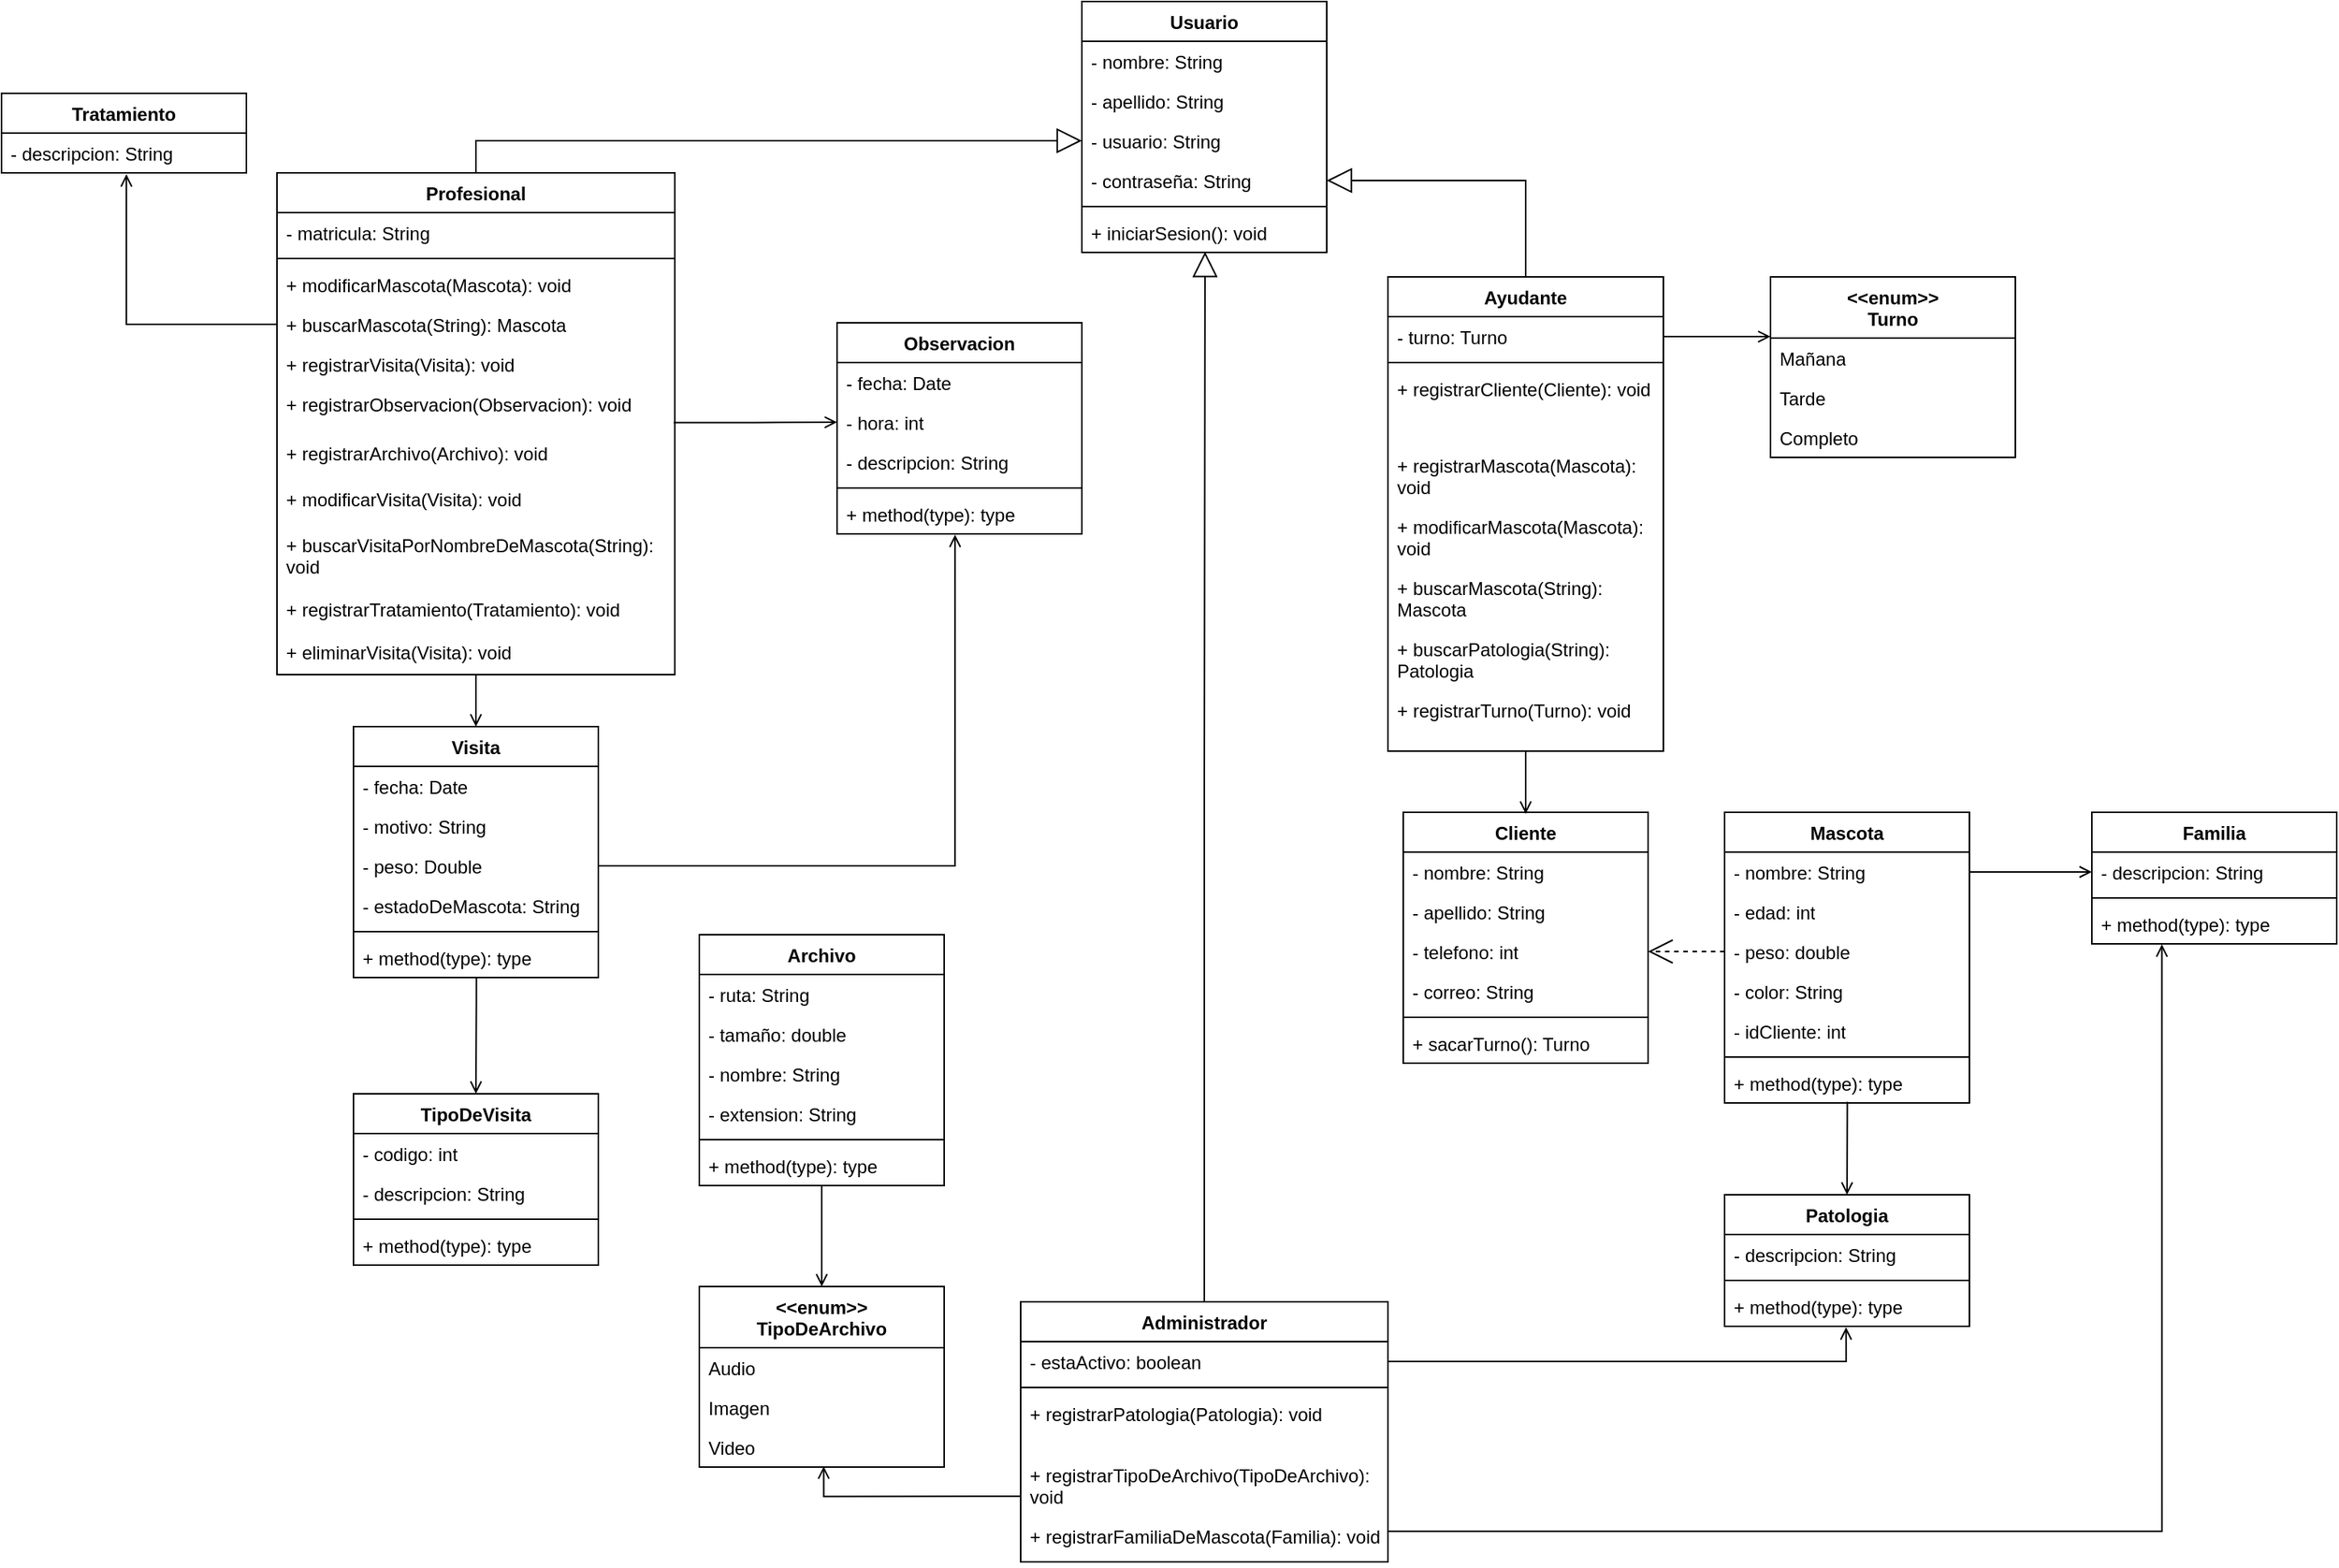 <mxfile version="21.2.9" type="device">
  <diagram id="C5RBs43oDa-KdzZeNtuy" name="Page-1">
    <mxGraphModel dx="3259" dy="1114" grid="1" gridSize="10" guides="1" tooltips="1" connect="1" arrows="1" fold="1" page="1" pageScale="1" pageWidth="827" pageHeight="1169" math="0" shadow="0">
      <root>
        <mxCell id="WIyWlLk6GJQsqaUBKTNV-0" />
        <mxCell id="WIyWlLk6GJQsqaUBKTNV-1" parent="WIyWlLk6GJQsqaUBKTNV-0" />
        <mxCell id="HULBquBsTASJs-6DWmwF-0" value="Usuario" style="swimlane;fontStyle=1;align=center;verticalAlign=top;childLayout=stackLayout;horizontal=1;startSize=26;horizontalStack=0;resizeParent=1;resizeParentMax=0;resizeLast=0;collapsible=1;marginBottom=0;whiteSpace=wrap;html=1;" vertex="1" parent="WIyWlLk6GJQsqaUBKTNV-1">
          <mxGeometry x="300" y="110" width="160" height="164" as="geometry" />
        </mxCell>
        <mxCell id="HULBquBsTASJs-6DWmwF-1" value="- nombre: String" style="text;strokeColor=none;fillColor=none;align=left;verticalAlign=top;spacingLeft=4;spacingRight=4;overflow=hidden;rotatable=0;points=[[0,0.5],[1,0.5]];portConstraint=eastwest;whiteSpace=wrap;html=1;" vertex="1" parent="HULBquBsTASJs-6DWmwF-0">
          <mxGeometry y="26" width="160" height="26" as="geometry" />
        </mxCell>
        <mxCell id="HULBquBsTASJs-6DWmwF-4" value="- apellido: String" style="text;strokeColor=none;fillColor=none;align=left;verticalAlign=top;spacingLeft=4;spacingRight=4;overflow=hidden;rotatable=0;points=[[0,0.5],[1,0.5]];portConstraint=eastwest;whiteSpace=wrap;html=1;" vertex="1" parent="HULBquBsTASJs-6DWmwF-0">
          <mxGeometry y="52" width="160" height="26" as="geometry" />
        </mxCell>
        <mxCell id="HULBquBsTASJs-6DWmwF-5" value="- usuario: String" style="text;strokeColor=none;fillColor=none;align=left;verticalAlign=top;spacingLeft=4;spacingRight=4;overflow=hidden;rotatable=0;points=[[0,0.5],[1,0.5]];portConstraint=eastwest;whiteSpace=wrap;html=1;" vertex="1" parent="HULBquBsTASJs-6DWmwF-0">
          <mxGeometry y="78" width="160" height="26" as="geometry" />
        </mxCell>
        <mxCell id="HULBquBsTASJs-6DWmwF-6" value="- contraseña: String" style="text;strokeColor=none;fillColor=none;align=left;verticalAlign=top;spacingLeft=4;spacingRight=4;overflow=hidden;rotatable=0;points=[[0,0.5],[1,0.5]];portConstraint=eastwest;whiteSpace=wrap;html=1;" vertex="1" parent="HULBquBsTASJs-6DWmwF-0">
          <mxGeometry y="104" width="160" height="26" as="geometry" />
        </mxCell>
        <mxCell id="HULBquBsTASJs-6DWmwF-2" value="" style="line;strokeWidth=1;fillColor=none;align=left;verticalAlign=middle;spacingTop=-1;spacingLeft=3;spacingRight=3;rotatable=0;labelPosition=right;points=[];portConstraint=eastwest;strokeColor=inherit;" vertex="1" parent="HULBquBsTASJs-6DWmwF-0">
          <mxGeometry y="130" width="160" height="8" as="geometry" />
        </mxCell>
        <mxCell id="HULBquBsTASJs-6DWmwF-3" value="+ iniciarSesion(): void" style="text;strokeColor=none;fillColor=none;align=left;verticalAlign=top;spacingLeft=4;spacingRight=4;overflow=hidden;rotatable=0;points=[[0,0.5],[1,0.5]];portConstraint=eastwest;whiteSpace=wrap;html=1;" vertex="1" parent="HULBquBsTASJs-6DWmwF-0">
          <mxGeometry y="138" width="160" height="26" as="geometry" />
        </mxCell>
        <mxCell id="HULBquBsTASJs-6DWmwF-33" style="edgeStyle=orthogonalEdgeStyle;rounded=0;orthogonalLoop=1;jettySize=auto;html=1;exitX=0.5;exitY=0;exitDx=0;exitDy=0;entryX=0;entryY=0.5;entryDx=0;entryDy=0;endArrow=block;endFill=0;endSize=14;" edge="1" parent="WIyWlLk6GJQsqaUBKTNV-1" source="HULBquBsTASJs-6DWmwF-7" target="HULBquBsTASJs-6DWmwF-5">
          <mxGeometry relative="1" as="geometry" />
        </mxCell>
        <mxCell id="HULBquBsTASJs-6DWmwF-7" value="Profesional" style="swimlane;fontStyle=1;align=center;verticalAlign=top;childLayout=stackLayout;horizontal=1;startSize=26;horizontalStack=0;resizeParent=1;resizeParentMax=0;resizeLast=0;collapsible=1;marginBottom=0;whiteSpace=wrap;html=1;" vertex="1" parent="WIyWlLk6GJQsqaUBKTNV-1">
          <mxGeometry x="-226" y="222" width="260" height="328" as="geometry" />
        </mxCell>
        <mxCell id="HULBquBsTASJs-6DWmwF-8" value="- matricula: String" style="text;strokeColor=none;fillColor=none;align=left;verticalAlign=top;spacingLeft=4;spacingRight=4;overflow=hidden;rotatable=0;points=[[0,0.5],[1,0.5]];portConstraint=eastwest;whiteSpace=wrap;html=1;" vertex="1" parent="HULBquBsTASJs-6DWmwF-7">
          <mxGeometry y="26" width="260" height="26" as="geometry" />
        </mxCell>
        <mxCell id="HULBquBsTASJs-6DWmwF-9" value="" style="line;strokeWidth=1;fillColor=none;align=left;verticalAlign=middle;spacingTop=-1;spacingLeft=3;spacingRight=3;rotatable=0;labelPosition=right;points=[];portConstraint=eastwest;strokeColor=inherit;" vertex="1" parent="HULBquBsTASJs-6DWmwF-7">
          <mxGeometry y="52" width="260" height="8" as="geometry" />
        </mxCell>
        <mxCell id="HULBquBsTASJs-6DWmwF-10" value="+ modificarMascota(Mascota): void" style="text;strokeColor=none;fillColor=none;align=left;verticalAlign=top;spacingLeft=4;spacingRight=4;overflow=hidden;rotatable=0;points=[[0,0.5],[1,0.5]];portConstraint=eastwest;whiteSpace=wrap;html=1;" vertex="1" parent="HULBquBsTASJs-6DWmwF-7">
          <mxGeometry y="60" width="260" height="26" as="geometry" />
        </mxCell>
        <mxCell id="HULBquBsTASJs-6DWmwF-74" value="+ buscarMascota(String): Mascota" style="text;strokeColor=none;fillColor=none;align=left;verticalAlign=top;spacingLeft=4;spacingRight=4;overflow=hidden;rotatable=0;points=[[0,0.5],[1,0.5]];portConstraint=eastwest;whiteSpace=wrap;html=1;" vertex="1" parent="HULBquBsTASJs-6DWmwF-7">
          <mxGeometry y="86" width="260" height="26" as="geometry" />
        </mxCell>
        <mxCell id="HULBquBsTASJs-6DWmwF-76" value="+ registrarVisita(Visita): void" style="text;strokeColor=none;fillColor=none;align=left;verticalAlign=top;spacingLeft=4;spacingRight=4;overflow=hidden;rotatable=0;points=[[0,0.5],[1,0.5]];portConstraint=eastwest;whiteSpace=wrap;html=1;" vertex="1" parent="HULBquBsTASJs-6DWmwF-7">
          <mxGeometry y="112" width="260" height="26" as="geometry" />
        </mxCell>
        <mxCell id="HULBquBsTASJs-6DWmwF-123" value="+ registrarObservacion(Observacion): void" style="text;strokeColor=none;fillColor=none;align=left;verticalAlign=top;spacingLeft=4;spacingRight=4;overflow=hidden;rotatable=0;points=[[0,0.5],[1,0.5]];portConstraint=eastwest;whiteSpace=wrap;html=1;" vertex="1" parent="HULBquBsTASJs-6DWmwF-7">
          <mxGeometry y="138" width="260" height="32" as="geometry" />
        </mxCell>
        <mxCell id="HULBquBsTASJs-6DWmwF-137" value="+ registrarArchivo(Archivo): void" style="text;strokeColor=none;fillColor=none;align=left;verticalAlign=top;spacingLeft=4;spacingRight=4;overflow=hidden;rotatable=0;points=[[0,0.5],[1,0.5]];portConstraint=eastwest;whiteSpace=wrap;html=1;" vertex="1" parent="HULBquBsTASJs-6DWmwF-7">
          <mxGeometry y="170" width="260" height="30" as="geometry" />
        </mxCell>
        <mxCell id="HULBquBsTASJs-6DWmwF-135" value="+ modificarVisita(Visita): void" style="text;strokeColor=none;fillColor=none;align=left;verticalAlign=top;spacingLeft=4;spacingRight=4;overflow=hidden;rotatable=0;points=[[0,0.5],[1,0.5]];portConstraint=eastwest;whiteSpace=wrap;html=1;" vertex="1" parent="HULBquBsTASJs-6DWmwF-7">
          <mxGeometry y="200" width="260" height="30" as="geometry" />
        </mxCell>
        <mxCell id="HULBquBsTASJs-6DWmwF-136" value="+ buscarVisitaPorNombreDeMascota(String): void" style="text;strokeColor=none;fillColor=none;align=left;verticalAlign=top;spacingLeft=4;spacingRight=4;overflow=hidden;rotatable=0;points=[[0,0.5],[1,0.5]];portConstraint=eastwest;whiteSpace=wrap;html=1;" vertex="1" parent="HULBquBsTASJs-6DWmwF-7">
          <mxGeometry y="230" width="260" height="42" as="geometry" />
        </mxCell>
        <mxCell id="HULBquBsTASJs-6DWmwF-138" value="+ registrarTratamiento(Tratamiento): void" style="text;strokeColor=none;fillColor=none;align=left;verticalAlign=top;spacingLeft=4;spacingRight=4;overflow=hidden;rotatable=0;points=[[0,0.5],[1,0.5]];portConstraint=eastwest;whiteSpace=wrap;html=1;" vertex="1" parent="HULBquBsTASJs-6DWmwF-7">
          <mxGeometry y="272" width="260" height="28" as="geometry" />
        </mxCell>
        <mxCell id="HULBquBsTASJs-6DWmwF-144" value="+ eliminarVisita(Visita): void" style="text;strokeColor=none;fillColor=none;align=left;verticalAlign=top;spacingLeft=4;spacingRight=4;overflow=hidden;rotatable=0;points=[[0,0.5],[1,0.5]];portConstraint=eastwest;whiteSpace=wrap;html=1;" vertex="1" parent="HULBquBsTASJs-6DWmwF-7">
          <mxGeometry y="300" width="260" height="28" as="geometry" />
        </mxCell>
        <mxCell id="HULBquBsTASJs-6DWmwF-12" value="Ayudante" style="swimlane;fontStyle=1;align=center;verticalAlign=top;childLayout=stackLayout;horizontal=1;startSize=26;horizontalStack=0;resizeParent=1;resizeParentMax=0;resizeLast=0;collapsible=1;marginBottom=0;whiteSpace=wrap;html=1;" vertex="1" parent="WIyWlLk6GJQsqaUBKTNV-1">
          <mxGeometry x="500" y="290" width="180" height="310" as="geometry" />
        </mxCell>
        <mxCell id="HULBquBsTASJs-6DWmwF-13" value="- turno: Turno" style="text;strokeColor=none;fillColor=none;align=left;verticalAlign=top;spacingLeft=4;spacingRight=4;overflow=hidden;rotatable=0;points=[[0,0.5],[1,0.5]];portConstraint=eastwest;whiteSpace=wrap;html=1;" vertex="1" parent="HULBquBsTASJs-6DWmwF-12">
          <mxGeometry y="26" width="180" height="26" as="geometry" />
        </mxCell>
        <mxCell id="HULBquBsTASJs-6DWmwF-14" value="" style="line;strokeWidth=1;fillColor=none;align=left;verticalAlign=middle;spacingTop=-1;spacingLeft=3;spacingRight=3;rotatable=0;labelPosition=right;points=[];portConstraint=eastwest;strokeColor=inherit;" vertex="1" parent="HULBquBsTASJs-6DWmwF-12">
          <mxGeometry y="52" width="180" height="8" as="geometry" />
        </mxCell>
        <mxCell id="HULBquBsTASJs-6DWmwF-15" value="+ registrarCliente(Cliente): void" style="text;strokeColor=none;fillColor=none;align=left;verticalAlign=top;spacingLeft=4;spacingRight=4;overflow=hidden;rotatable=0;points=[[0,0.5],[1,0.5]];portConstraint=eastwest;whiteSpace=wrap;html=1;" vertex="1" parent="HULBquBsTASJs-6DWmwF-12">
          <mxGeometry y="60" width="180" height="50" as="geometry" />
        </mxCell>
        <mxCell id="HULBquBsTASJs-6DWmwF-46" value="+ registrarMascota(Mascota): void" style="text;strokeColor=none;fillColor=none;align=left;verticalAlign=top;spacingLeft=4;spacingRight=4;overflow=hidden;rotatable=0;points=[[0,0.5],[1,0.5]];portConstraint=eastwest;whiteSpace=wrap;html=1;" vertex="1" parent="HULBquBsTASJs-6DWmwF-12">
          <mxGeometry y="110" width="180" height="40" as="geometry" />
        </mxCell>
        <mxCell id="HULBquBsTASJs-6DWmwF-65" value="+ modificarMascota(Mascota): void" style="text;strokeColor=none;fillColor=none;align=left;verticalAlign=top;spacingLeft=4;spacingRight=4;overflow=hidden;rotatable=0;points=[[0,0.5],[1,0.5]];portConstraint=eastwest;whiteSpace=wrap;html=1;" vertex="1" parent="HULBquBsTASJs-6DWmwF-12">
          <mxGeometry y="150" width="180" height="40" as="geometry" />
        </mxCell>
        <mxCell id="HULBquBsTASJs-6DWmwF-66" value="+ buscarMascota(String): Mascota" style="text;strokeColor=none;fillColor=none;align=left;verticalAlign=top;spacingLeft=4;spacingRight=4;overflow=hidden;rotatable=0;points=[[0,0.5],[1,0.5]];portConstraint=eastwest;whiteSpace=wrap;html=1;" vertex="1" parent="HULBquBsTASJs-6DWmwF-12">
          <mxGeometry y="190" width="180" height="40" as="geometry" />
        </mxCell>
        <mxCell id="HULBquBsTASJs-6DWmwF-73" value="+ buscarPatologia(String): Patologia" style="text;strokeColor=none;fillColor=none;align=left;verticalAlign=top;spacingLeft=4;spacingRight=4;overflow=hidden;rotatable=0;points=[[0,0.5],[1,0.5]];portConstraint=eastwest;whiteSpace=wrap;html=1;" vertex="1" parent="HULBquBsTASJs-6DWmwF-12">
          <mxGeometry y="230" width="180" height="40" as="geometry" />
        </mxCell>
        <mxCell id="HULBquBsTASJs-6DWmwF-122" value="+ registrarTurno(Turno): void" style="text;strokeColor=none;fillColor=none;align=left;verticalAlign=top;spacingLeft=4;spacingRight=4;overflow=hidden;rotatable=0;points=[[0,0.5],[1,0.5]];portConstraint=eastwest;whiteSpace=wrap;html=1;" vertex="1" parent="HULBquBsTASJs-6DWmwF-12">
          <mxGeometry y="270" width="180" height="40" as="geometry" />
        </mxCell>
        <mxCell id="HULBquBsTASJs-6DWmwF-16" value="&amp;lt;&amp;lt;enum&amp;gt;&amp;gt;&lt;br&gt;Turno" style="swimlane;fontStyle=1;align=center;verticalAlign=top;childLayout=stackLayout;horizontal=1;startSize=40;horizontalStack=0;resizeParent=1;resizeParentMax=0;resizeLast=0;collapsible=1;marginBottom=0;whiteSpace=wrap;html=1;" vertex="1" parent="WIyWlLk6GJQsqaUBKTNV-1">
          <mxGeometry x="750" y="290" width="160" height="118" as="geometry" />
        </mxCell>
        <mxCell id="HULBquBsTASJs-6DWmwF-17" value="Mañana" style="text;strokeColor=none;fillColor=none;align=left;verticalAlign=top;spacingLeft=4;spacingRight=4;overflow=hidden;rotatable=0;points=[[0,0.5],[1,0.5]];portConstraint=eastwest;whiteSpace=wrap;html=1;" vertex="1" parent="HULBquBsTASJs-6DWmwF-16">
          <mxGeometry y="40" width="160" height="26" as="geometry" />
        </mxCell>
        <mxCell id="HULBquBsTASJs-6DWmwF-20" value="Tarde" style="text;strokeColor=none;fillColor=none;align=left;verticalAlign=top;spacingLeft=4;spacingRight=4;overflow=hidden;rotatable=0;points=[[0,0.5],[1,0.5]];portConstraint=eastwest;whiteSpace=wrap;html=1;" vertex="1" parent="HULBquBsTASJs-6DWmwF-16">
          <mxGeometry y="66" width="160" height="26" as="geometry" />
        </mxCell>
        <mxCell id="HULBquBsTASJs-6DWmwF-21" value="Completo" style="text;strokeColor=none;fillColor=none;align=left;verticalAlign=top;spacingLeft=4;spacingRight=4;overflow=hidden;rotatable=0;points=[[0,0.5],[1,0.5]];portConstraint=eastwest;whiteSpace=wrap;html=1;" vertex="1" parent="HULBquBsTASJs-6DWmwF-16">
          <mxGeometry y="92" width="160" height="26" as="geometry" />
        </mxCell>
        <mxCell id="HULBquBsTASJs-6DWmwF-35" style="edgeStyle=orthogonalEdgeStyle;rounded=0;orthogonalLoop=1;jettySize=auto;html=1;exitX=0.5;exitY=0;exitDx=0;exitDy=0;endArrow=block;endFill=0;endSize=14;entryX=0.503;entryY=0.985;entryDx=0;entryDy=0;entryPerimeter=0;" edge="1" parent="WIyWlLk6GJQsqaUBKTNV-1" source="HULBquBsTASJs-6DWmwF-22" target="HULBquBsTASJs-6DWmwF-3">
          <mxGeometry relative="1" as="geometry">
            <mxPoint x="380" y="350" as="targetPoint" />
            <Array as="points" />
          </mxGeometry>
        </mxCell>
        <mxCell id="HULBquBsTASJs-6DWmwF-22" value="Administrador" style="swimlane;fontStyle=1;align=center;verticalAlign=top;childLayout=stackLayout;horizontal=1;startSize=26;horizontalStack=0;resizeParent=1;resizeParentMax=0;resizeLast=0;collapsible=1;marginBottom=0;whiteSpace=wrap;html=1;" vertex="1" parent="WIyWlLk6GJQsqaUBKTNV-1">
          <mxGeometry x="260" y="960" width="240" height="170" as="geometry" />
        </mxCell>
        <mxCell id="HULBquBsTASJs-6DWmwF-23" value="- estaActivo: boolean" style="text;strokeColor=none;fillColor=none;align=left;verticalAlign=top;spacingLeft=4;spacingRight=4;overflow=hidden;rotatable=0;points=[[0,0.5],[1,0.5]];portConstraint=eastwest;whiteSpace=wrap;html=1;" vertex="1" parent="HULBquBsTASJs-6DWmwF-22">
          <mxGeometry y="26" width="240" height="26" as="geometry" />
        </mxCell>
        <mxCell id="HULBquBsTASJs-6DWmwF-24" value="" style="line;strokeWidth=1;fillColor=none;align=left;verticalAlign=middle;spacingTop=-1;spacingLeft=3;spacingRight=3;rotatable=0;labelPosition=right;points=[];portConstraint=eastwest;strokeColor=inherit;" vertex="1" parent="HULBquBsTASJs-6DWmwF-22">
          <mxGeometry y="52" width="240" height="8" as="geometry" />
        </mxCell>
        <mxCell id="HULBquBsTASJs-6DWmwF-25" value="+ registrarPatologia(Patologia): void" style="text;strokeColor=none;fillColor=none;align=left;verticalAlign=top;spacingLeft=4;spacingRight=4;overflow=hidden;rotatable=0;points=[[0,0.5],[1,0.5]];portConstraint=eastwest;whiteSpace=wrap;html=1;" vertex="1" parent="HULBquBsTASJs-6DWmwF-22">
          <mxGeometry y="60" width="240" height="40" as="geometry" />
        </mxCell>
        <mxCell id="HULBquBsTASJs-6DWmwF-115" value="+ registrarTipoDeArchivo(TipoDeArchivo): void" style="text;strokeColor=none;fillColor=none;align=left;verticalAlign=top;spacingLeft=4;spacingRight=4;overflow=hidden;rotatable=0;points=[[0,0.5],[1,0.5]];portConstraint=eastwest;whiteSpace=wrap;html=1;" vertex="1" parent="HULBquBsTASJs-6DWmwF-22">
          <mxGeometry y="100" width="240" height="40" as="geometry" />
        </mxCell>
        <mxCell id="HULBquBsTASJs-6DWmwF-120" value="+ registrarFamiliaDeMascota(Familia): void" style="text;strokeColor=none;fillColor=none;align=left;verticalAlign=top;spacingLeft=4;spacingRight=4;overflow=hidden;rotatable=0;points=[[0,0.5],[1,0.5]];portConstraint=eastwest;whiteSpace=wrap;html=1;" vertex="1" parent="HULBquBsTASJs-6DWmwF-22">
          <mxGeometry y="140" width="240" height="30" as="geometry" />
        </mxCell>
        <mxCell id="HULBquBsTASJs-6DWmwF-26" value="Cliente" style="swimlane;fontStyle=1;align=center;verticalAlign=top;childLayout=stackLayout;horizontal=1;startSize=26;horizontalStack=0;resizeParent=1;resizeParentMax=0;resizeLast=0;collapsible=1;marginBottom=0;whiteSpace=wrap;html=1;" vertex="1" parent="WIyWlLk6GJQsqaUBKTNV-1">
          <mxGeometry x="510" y="640" width="160" height="164" as="geometry" />
        </mxCell>
        <mxCell id="HULBquBsTASJs-6DWmwF-27" value="- nombre: String" style="text;strokeColor=none;fillColor=none;align=left;verticalAlign=top;spacingLeft=4;spacingRight=4;overflow=hidden;rotatable=0;points=[[0,0.5],[1,0.5]];portConstraint=eastwest;whiteSpace=wrap;html=1;" vertex="1" parent="HULBquBsTASJs-6DWmwF-26">
          <mxGeometry y="26" width="160" height="26" as="geometry" />
        </mxCell>
        <mxCell id="HULBquBsTASJs-6DWmwF-30" value="- apellido: String" style="text;strokeColor=none;fillColor=none;align=left;verticalAlign=top;spacingLeft=4;spacingRight=4;overflow=hidden;rotatable=0;points=[[0,0.5],[1,0.5]];portConstraint=eastwest;whiteSpace=wrap;html=1;" vertex="1" parent="HULBquBsTASJs-6DWmwF-26">
          <mxGeometry y="52" width="160" height="26" as="geometry" />
        </mxCell>
        <mxCell id="HULBquBsTASJs-6DWmwF-31" value="- telefono: int" style="text;strokeColor=none;fillColor=none;align=left;verticalAlign=top;spacingLeft=4;spacingRight=4;overflow=hidden;rotatable=0;points=[[0,0.5],[1,0.5]];portConstraint=eastwest;whiteSpace=wrap;html=1;" vertex="1" parent="HULBquBsTASJs-6DWmwF-26">
          <mxGeometry y="78" width="160" height="26" as="geometry" />
        </mxCell>
        <mxCell id="HULBquBsTASJs-6DWmwF-32" value="- correo: String" style="text;strokeColor=none;fillColor=none;align=left;verticalAlign=top;spacingLeft=4;spacingRight=4;overflow=hidden;rotatable=0;points=[[0,0.5],[1,0.5]];portConstraint=eastwest;whiteSpace=wrap;html=1;" vertex="1" parent="HULBquBsTASJs-6DWmwF-26">
          <mxGeometry y="104" width="160" height="26" as="geometry" />
        </mxCell>
        <mxCell id="HULBquBsTASJs-6DWmwF-28" value="" style="line;strokeWidth=1;fillColor=none;align=left;verticalAlign=middle;spacingTop=-1;spacingLeft=3;spacingRight=3;rotatable=0;labelPosition=right;points=[];portConstraint=eastwest;strokeColor=inherit;" vertex="1" parent="HULBquBsTASJs-6DWmwF-26">
          <mxGeometry y="130" width="160" height="8" as="geometry" />
        </mxCell>
        <mxCell id="HULBquBsTASJs-6DWmwF-29" value="+ sacarTurno(): Turno" style="text;strokeColor=none;fillColor=none;align=left;verticalAlign=top;spacingLeft=4;spacingRight=4;overflow=hidden;rotatable=0;points=[[0,0.5],[1,0.5]];portConstraint=eastwest;whiteSpace=wrap;html=1;" vertex="1" parent="HULBquBsTASJs-6DWmwF-26">
          <mxGeometry y="138" width="160" height="26" as="geometry" />
        </mxCell>
        <mxCell id="HULBquBsTASJs-6DWmwF-36" style="edgeStyle=orthogonalEdgeStyle;rounded=0;orthogonalLoop=1;jettySize=auto;html=1;exitX=0.5;exitY=0;exitDx=0;exitDy=0;entryX=1;entryY=0.5;entryDx=0;entryDy=0;endArrow=block;endFill=0;endSize=14;" edge="1" parent="WIyWlLk6GJQsqaUBKTNV-1" source="HULBquBsTASJs-6DWmwF-12" target="HULBquBsTASJs-6DWmwF-6">
          <mxGeometry relative="1" as="geometry">
            <mxPoint x="500" y="393" as="sourcePoint" />
            <mxPoint x="600" y="280" as="targetPoint" />
            <Array as="points">
              <mxPoint x="590" y="227" />
            </Array>
          </mxGeometry>
        </mxCell>
        <mxCell id="HULBquBsTASJs-6DWmwF-37" style="edgeStyle=orthogonalEdgeStyle;rounded=0;orthogonalLoop=1;jettySize=auto;html=1;exitX=1;exitY=0.5;exitDx=0;exitDy=0;endArrow=open;endFill=0;entryX=0;entryY=0.331;entryDx=0;entryDy=0;entryPerimeter=0;" edge="1" parent="WIyWlLk6GJQsqaUBKTNV-1" source="HULBquBsTASJs-6DWmwF-13" target="HULBquBsTASJs-6DWmwF-16">
          <mxGeometry relative="1" as="geometry">
            <mxPoint x="720" y="330" as="targetPoint" />
            <Array as="points" />
          </mxGeometry>
        </mxCell>
        <mxCell id="HULBquBsTASJs-6DWmwF-39" style="edgeStyle=orthogonalEdgeStyle;rounded=0;orthogonalLoop=1;jettySize=auto;html=1;exitX=0.5;exitY=1;exitDx=0;exitDy=0;endArrow=open;endFill=0;" edge="1" parent="WIyWlLk6GJQsqaUBKTNV-1" source="HULBquBsTASJs-6DWmwF-12">
          <mxGeometry relative="1" as="geometry">
            <mxPoint x="590" y="641" as="targetPoint" />
            <Array as="points">
              <mxPoint x="590" y="641" />
            </Array>
          </mxGeometry>
        </mxCell>
        <mxCell id="HULBquBsTASJs-6DWmwF-47" value="Mascota" style="swimlane;fontStyle=1;align=center;verticalAlign=top;childLayout=stackLayout;horizontal=1;startSize=26;horizontalStack=0;resizeParent=1;resizeParentMax=0;resizeLast=0;collapsible=1;marginBottom=0;whiteSpace=wrap;html=1;" vertex="1" parent="WIyWlLk6GJQsqaUBKTNV-1">
          <mxGeometry x="720" y="640" width="160" height="190" as="geometry" />
        </mxCell>
        <mxCell id="HULBquBsTASJs-6DWmwF-48" value="- nombre: String" style="text;strokeColor=none;fillColor=none;align=left;verticalAlign=top;spacingLeft=4;spacingRight=4;overflow=hidden;rotatable=0;points=[[0,0.5],[1,0.5]];portConstraint=eastwest;whiteSpace=wrap;html=1;" vertex="1" parent="HULBquBsTASJs-6DWmwF-47">
          <mxGeometry y="26" width="160" height="26" as="geometry" />
        </mxCell>
        <mxCell id="HULBquBsTASJs-6DWmwF-51" value="- edad: int" style="text;strokeColor=none;fillColor=none;align=left;verticalAlign=top;spacingLeft=4;spacingRight=4;overflow=hidden;rotatable=0;points=[[0,0.5],[1,0.5]];portConstraint=eastwest;whiteSpace=wrap;html=1;" vertex="1" parent="HULBquBsTASJs-6DWmwF-47">
          <mxGeometry y="52" width="160" height="26" as="geometry" />
        </mxCell>
        <mxCell id="HULBquBsTASJs-6DWmwF-52" value="- peso: double" style="text;strokeColor=none;fillColor=none;align=left;verticalAlign=top;spacingLeft=4;spacingRight=4;overflow=hidden;rotatable=0;points=[[0,0.5],[1,0.5]];portConstraint=eastwest;whiteSpace=wrap;html=1;" vertex="1" parent="HULBquBsTASJs-6DWmwF-47">
          <mxGeometry y="78" width="160" height="26" as="geometry" />
        </mxCell>
        <mxCell id="HULBquBsTASJs-6DWmwF-53" value="- color: String" style="text;strokeColor=none;fillColor=none;align=left;verticalAlign=top;spacingLeft=4;spacingRight=4;overflow=hidden;rotatable=0;points=[[0,0.5],[1,0.5]];portConstraint=eastwest;whiteSpace=wrap;html=1;" vertex="1" parent="HULBquBsTASJs-6DWmwF-47">
          <mxGeometry y="104" width="160" height="26" as="geometry" />
        </mxCell>
        <mxCell id="HULBquBsTASJs-6DWmwF-54" value="- idCliente: int" style="text;strokeColor=none;fillColor=none;align=left;verticalAlign=top;spacingLeft=4;spacingRight=4;overflow=hidden;rotatable=0;points=[[0,0.5],[1,0.5]];portConstraint=eastwest;whiteSpace=wrap;html=1;" vertex="1" parent="HULBquBsTASJs-6DWmwF-47">
          <mxGeometry y="130" width="160" height="26" as="geometry" />
        </mxCell>
        <mxCell id="HULBquBsTASJs-6DWmwF-49" value="" style="line;strokeWidth=1;fillColor=none;align=left;verticalAlign=middle;spacingTop=-1;spacingLeft=3;spacingRight=3;rotatable=0;labelPosition=right;points=[];portConstraint=eastwest;strokeColor=inherit;" vertex="1" parent="HULBquBsTASJs-6DWmwF-47">
          <mxGeometry y="156" width="160" height="8" as="geometry" />
        </mxCell>
        <mxCell id="HULBquBsTASJs-6DWmwF-50" value="+ method(type): type" style="text;strokeColor=none;fillColor=none;align=left;verticalAlign=top;spacingLeft=4;spacingRight=4;overflow=hidden;rotatable=0;points=[[0,0.5],[1,0.5]];portConstraint=eastwest;whiteSpace=wrap;html=1;" vertex="1" parent="HULBquBsTASJs-6DWmwF-47">
          <mxGeometry y="164" width="160" height="26" as="geometry" />
        </mxCell>
        <mxCell id="HULBquBsTASJs-6DWmwF-59" style="edgeStyle=orthogonalEdgeStyle;rounded=0;orthogonalLoop=1;jettySize=auto;html=1;exitX=1;exitY=0.5;exitDx=0;exitDy=0;entryX=0;entryY=0.5;entryDx=0;entryDy=0;endArrow=open;endFill=0;" edge="1" parent="WIyWlLk6GJQsqaUBKTNV-1" source="HULBquBsTASJs-6DWmwF-48" target="HULBquBsTASJs-6DWmwF-62">
          <mxGeometry relative="1" as="geometry">
            <mxPoint x="920" y="624" as="targetPoint" />
          </mxGeometry>
        </mxCell>
        <mxCell id="HULBquBsTASJs-6DWmwF-60" style="edgeStyle=orthogonalEdgeStyle;rounded=0;orthogonalLoop=1;jettySize=auto;html=1;exitX=0;exitY=0.5;exitDx=0;exitDy=0;entryX=1;entryY=0.5;entryDx=0;entryDy=0;endArrow=open;endFill=0;endSize=14;dashed=1;" edge="1" parent="WIyWlLk6GJQsqaUBKTNV-1" source="HULBquBsTASJs-6DWmwF-52" target="HULBquBsTASJs-6DWmwF-31">
          <mxGeometry relative="1" as="geometry" />
        </mxCell>
        <mxCell id="HULBquBsTASJs-6DWmwF-61" value="Familia" style="swimlane;fontStyle=1;align=center;verticalAlign=top;childLayout=stackLayout;horizontal=1;startSize=26;horizontalStack=0;resizeParent=1;resizeParentMax=0;resizeLast=0;collapsible=1;marginBottom=0;whiteSpace=wrap;html=1;" vertex="1" parent="WIyWlLk6GJQsqaUBKTNV-1">
          <mxGeometry x="960" y="640" width="160" height="86" as="geometry" />
        </mxCell>
        <mxCell id="HULBquBsTASJs-6DWmwF-62" value="- descripcion: String" style="text;strokeColor=none;fillColor=none;align=left;verticalAlign=top;spacingLeft=4;spacingRight=4;overflow=hidden;rotatable=0;points=[[0,0.5],[1,0.5]];portConstraint=eastwest;whiteSpace=wrap;html=1;" vertex="1" parent="HULBquBsTASJs-6DWmwF-61">
          <mxGeometry y="26" width="160" height="26" as="geometry" />
        </mxCell>
        <mxCell id="HULBquBsTASJs-6DWmwF-63" value="" style="line;strokeWidth=1;fillColor=none;align=left;verticalAlign=middle;spacingTop=-1;spacingLeft=3;spacingRight=3;rotatable=0;labelPosition=right;points=[];portConstraint=eastwest;strokeColor=inherit;" vertex="1" parent="HULBquBsTASJs-6DWmwF-61">
          <mxGeometry y="52" width="160" height="8" as="geometry" />
        </mxCell>
        <mxCell id="HULBquBsTASJs-6DWmwF-64" value="+ method(type): type" style="text;strokeColor=none;fillColor=none;align=left;verticalAlign=top;spacingLeft=4;spacingRight=4;overflow=hidden;rotatable=0;points=[[0,0.5],[1,0.5]];portConstraint=eastwest;whiteSpace=wrap;html=1;" vertex="1" parent="HULBquBsTASJs-6DWmwF-61">
          <mxGeometry y="60" width="160" height="26" as="geometry" />
        </mxCell>
        <mxCell id="HULBquBsTASJs-6DWmwF-68" value="Patologia" style="swimlane;fontStyle=1;align=center;verticalAlign=top;childLayout=stackLayout;horizontal=1;startSize=26;horizontalStack=0;resizeParent=1;resizeParentMax=0;resizeLast=0;collapsible=1;marginBottom=0;whiteSpace=wrap;html=1;" vertex="1" parent="WIyWlLk6GJQsqaUBKTNV-1">
          <mxGeometry x="720" y="890" width="160" height="86" as="geometry" />
        </mxCell>
        <mxCell id="HULBquBsTASJs-6DWmwF-69" value="- descripcion: String" style="text;strokeColor=none;fillColor=none;align=left;verticalAlign=top;spacingLeft=4;spacingRight=4;overflow=hidden;rotatable=0;points=[[0,0.5],[1,0.5]];portConstraint=eastwest;whiteSpace=wrap;html=1;" vertex="1" parent="HULBquBsTASJs-6DWmwF-68">
          <mxGeometry y="26" width="160" height="26" as="geometry" />
        </mxCell>
        <mxCell id="HULBquBsTASJs-6DWmwF-70" value="" style="line;strokeWidth=1;fillColor=none;align=left;verticalAlign=middle;spacingTop=-1;spacingLeft=3;spacingRight=3;rotatable=0;labelPosition=right;points=[];portConstraint=eastwest;strokeColor=inherit;" vertex="1" parent="HULBquBsTASJs-6DWmwF-68">
          <mxGeometry y="52" width="160" height="8" as="geometry" />
        </mxCell>
        <mxCell id="HULBquBsTASJs-6DWmwF-71" value="+ method(type): type" style="text;strokeColor=none;fillColor=none;align=left;verticalAlign=top;spacingLeft=4;spacingRight=4;overflow=hidden;rotatable=0;points=[[0,0.5],[1,0.5]];portConstraint=eastwest;whiteSpace=wrap;html=1;" vertex="1" parent="HULBquBsTASJs-6DWmwF-68">
          <mxGeometry y="60" width="160" height="26" as="geometry" />
        </mxCell>
        <mxCell id="HULBquBsTASJs-6DWmwF-72" style="edgeStyle=orthogonalEdgeStyle;rounded=0;orthogonalLoop=1;jettySize=auto;html=1;exitX=0.501;exitY=0.973;exitDx=0;exitDy=0;entryX=0.5;entryY=0;entryDx=0;entryDy=0;exitPerimeter=0;endArrow=open;endFill=0;" edge="1" parent="WIyWlLk6GJQsqaUBKTNV-1" source="HULBquBsTASJs-6DWmwF-50" target="HULBquBsTASJs-6DWmwF-68">
          <mxGeometry relative="1" as="geometry">
            <Array as="points">
              <mxPoint x="800" y="831" />
              <mxPoint x="800" y="831" />
            </Array>
          </mxGeometry>
        </mxCell>
        <mxCell id="HULBquBsTASJs-6DWmwF-77" value="Visita" style="swimlane;fontStyle=1;align=center;verticalAlign=top;childLayout=stackLayout;horizontal=1;startSize=26;horizontalStack=0;resizeParent=1;resizeParentMax=0;resizeLast=0;collapsible=1;marginBottom=0;whiteSpace=wrap;html=1;" vertex="1" parent="WIyWlLk6GJQsqaUBKTNV-1">
          <mxGeometry x="-176" y="584" width="160" height="164" as="geometry" />
        </mxCell>
        <mxCell id="HULBquBsTASJs-6DWmwF-78" value="- fecha: Date" style="text;strokeColor=none;fillColor=none;align=left;verticalAlign=top;spacingLeft=4;spacingRight=4;overflow=hidden;rotatable=0;points=[[0,0.5],[1,0.5]];portConstraint=eastwest;whiteSpace=wrap;html=1;" vertex="1" parent="HULBquBsTASJs-6DWmwF-77">
          <mxGeometry y="26" width="160" height="26" as="geometry" />
        </mxCell>
        <mxCell id="HULBquBsTASJs-6DWmwF-81" value="- motivo: String" style="text;strokeColor=none;fillColor=none;align=left;verticalAlign=top;spacingLeft=4;spacingRight=4;overflow=hidden;rotatable=0;points=[[0,0.5],[1,0.5]];portConstraint=eastwest;whiteSpace=wrap;html=1;" vertex="1" parent="HULBquBsTASJs-6DWmwF-77">
          <mxGeometry y="52" width="160" height="26" as="geometry" />
        </mxCell>
        <mxCell id="HULBquBsTASJs-6DWmwF-82" value="- peso: Double" style="text;strokeColor=none;fillColor=none;align=left;verticalAlign=top;spacingLeft=4;spacingRight=4;overflow=hidden;rotatable=0;points=[[0,0.5],[1,0.5]];portConstraint=eastwest;whiteSpace=wrap;html=1;" vertex="1" parent="HULBquBsTASJs-6DWmwF-77">
          <mxGeometry y="78" width="160" height="26" as="geometry" />
        </mxCell>
        <mxCell id="HULBquBsTASJs-6DWmwF-83" value="- estadoDeMascota: String" style="text;strokeColor=none;fillColor=none;align=left;verticalAlign=top;spacingLeft=4;spacingRight=4;overflow=hidden;rotatable=0;points=[[0,0.5],[1,0.5]];portConstraint=eastwest;whiteSpace=wrap;html=1;" vertex="1" parent="HULBquBsTASJs-6DWmwF-77">
          <mxGeometry y="104" width="160" height="26" as="geometry" />
        </mxCell>
        <mxCell id="HULBquBsTASJs-6DWmwF-79" value="" style="line;strokeWidth=1;fillColor=none;align=left;verticalAlign=middle;spacingTop=-1;spacingLeft=3;spacingRight=3;rotatable=0;labelPosition=right;points=[];portConstraint=eastwest;strokeColor=inherit;" vertex="1" parent="HULBquBsTASJs-6DWmwF-77">
          <mxGeometry y="130" width="160" height="8" as="geometry" />
        </mxCell>
        <mxCell id="HULBquBsTASJs-6DWmwF-80" value="+ method(type): type" style="text;strokeColor=none;fillColor=none;align=left;verticalAlign=top;spacingLeft=4;spacingRight=4;overflow=hidden;rotatable=0;points=[[0,0.5],[1,0.5]];portConstraint=eastwest;whiteSpace=wrap;html=1;" vertex="1" parent="HULBquBsTASJs-6DWmwF-77">
          <mxGeometry y="138" width="160" height="26" as="geometry" />
        </mxCell>
        <mxCell id="HULBquBsTASJs-6DWmwF-84" value="TipoDeVisita" style="swimlane;fontStyle=1;align=center;verticalAlign=top;childLayout=stackLayout;horizontal=1;startSize=26;horizontalStack=0;resizeParent=1;resizeParentMax=0;resizeLast=0;collapsible=1;marginBottom=0;whiteSpace=wrap;html=1;" vertex="1" parent="WIyWlLk6GJQsqaUBKTNV-1">
          <mxGeometry x="-176" y="824" width="160" height="112" as="geometry" />
        </mxCell>
        <mxCell id="HULBquBsTASJs-6DWmwF-85" value="- codigo: int" style="text;strokeColor=none;fillColor=none;align=left;verticalAlign=top;spacingLeft=4;spacingRight=4;overflow=hidden;rotatable=0;points=[[0,0.5],[1,0.5]];portConstraint=eastwest;whiteSpace=wrap;html=1;" vertex="1" parent="HULBquBsTASJs-6DWmwF-84">
          <mxGeometry y="26" width="160" height="26" as="geometry" />
        </mxCell>
        <mxCell id="HULBquBsTASJs-6DWmwF-86" value="- descripcion: String" style="text;strokeColor=none;fillColor=none;align=left;verticalAlign=top;spacingLeft=4;spacingRight=4;overflow=hidden;rotatable=0;points=[[0,0.5],[1,0.5]];portConstraint=eastwest;whiteSpace=wrap;html=1;" vertex="1" parent="HULBquBsTASJs-6DWmwF-84">
          <mxGeometry y="52" width="160" height="26" as="geometry" />
        </mxCell>
        <mxCell id="HULBquBsTASJs-6DWmwF-89" value="" style="line;strokeWidth=1;fillColor=none;align=left;verticalAlign=middle;spacingTop=-1;spacingLeft=3;spacingRight=3;rotatable=0;labelPosition=right;points=[];portConstraint=eastwest;strokeColor=inherit;" vertex="1" parent="HULBquBsTASJs-6DWmwF-84">
          <mxGeometry y="78" width="160" height="8" as="geometry" />
        </mxCell>
        <mxCell id="HULBquBsTASJs-6DWmwF-90" value="+ method(type): type" style="text;strokeColor=none;fillColor=none;align=left;verticalAlign=top;spacingLeft=4;spacingRight=4;overflow=hidden;rotatable=0;points=[[0,0.5],[1,0.5]];portConstraint=eastwest;whiteSpace=wrap;html=1;" vertex="1" parent="HULBquBsTASJs-6DWmwF-84">
          <mxGeometry y="86" width="160" height="26" as="geometry" />
        </mxCell>
        <mxCell id="HULBquBsTASJs-6DWmwF-91" style="edgeStyle=orthogonalEdgeStyle;rounded=0;orthogonalLoop=1;jettySize=auto;html=1;exitX=0.502;exitY=0.985;exitDx=0;exitDy=0;entryX=0.5;entryY=0;entryDx=0;entryDy=0;exitPerimeter=0;endArrow=open;endFill=0;" edge="1" parent="WIyWlLk6GJQsqaUBKTNV-1" source="HULBquBsTASJs-6DWmwF-80" target="HULBquBsTASJs-6DWmwF-84">
          <mxGeometry relative="1" as="geometry">
            <Array as="points">
              <mxPoint x="-96" y="764" />
            </Array>
          </mxGeometry>
        </mxCell>
        <mxCell id="HULBquBsTASJs-6DWmwF-94" style="edgeStyle=orthogonalEdgeStyle;rounded=0;orthogonalLoop=1;jettySize=auto;html=1;exitX=0.5;exitY=1;exitDx=0;exitDy=0;endArrow=open;endFill=0;" edge="1" parent="WIyWlLk6GJQsqaUBKTNV-1" source="HULBquBsTASJs-6DWmwF-7" target="HULBquBsTASJs-6DWmwF-77">
          <mxGeometry relative="1" as="geometry">
            <mxPoint x="-96" y="550" as="sourcePoint" />
            <Array as="points" />
          </mxGeometry>
        </mxCell>
        <mxCell id="HULBquBsTASJs-6DWmwF-95" value="Archivo" style="swimlane;fontStyle=1;align=center;verticalAlign=top;childLayout=stackLayout;horizontal=1;startSize=26;horizontalStack=0;resizeParent=1;resizeParentMax=0;resizeLast=0;collapsible=1;marginBottom=0;whiteSpace=wrap;html=1;" vertex="1" parent="WIyWlLk6GJQsqaUBKTNV-1">
          <mxGeometry x="50" y="720" width="160" height="164" as="geometry" />
        </mxCell>
        <mxCell id="HULBquBsTASJs-6DWmwF-105" value="- ruta: String" style="text;strokeColor=none;fillColor=none;align=left;verticalAlign=top;spacingLeft=4;spacingRight=4;overflow=hidden;rotatable=0;points=[[0,0.5],[1,0.5]];portConstraint=eastwest;whiteSpace=wrap;html=1;" vertex="1" parent="HULBquBsTASJs-6DWmwF-95">
          <mxGeometry y="26" width="160" height="26" as="geometry" />
        </mxCell>
        <mxCell id="HULBquBsTASJs-6DWmwF-106" value="- tamaño: double" style="text;strokeColor=none;fillColor=none;align=left;verticalAlign=top;spacingLeft=4;spacingRight=4;overflow=hidden;rotatable=0;points=[[0,0.5],[1,0.5]];portConstraint=eastwest;whiteSpace=wrap;html=1;" vertex="1" parent="HULBquBsTASJs-6DWmwF-95">
          <mxGeometry y="52" width="160" height="26" as="geometry" />
        </mxCell>
        <mxCell id="HULBquBsTASJs-6DWmwF-107" value="- nombre: String" style="text;strokeColor=none;fillColor=none;align=left;verticalAlign=top;spacingLeft=4;spacingRight=4;overflow=hidden;rotatable=0;points=[[0,0.5],[1,0.5]];portConstraint=eastwest;whiteSpace=wrap;html=1;" vertex="1" parent="HULBquBsTASJs-6DWmwF-95">
          <mxGeometry y="78" width="160" height="26" as="geometry" />
        </mxCell>
        <mxCell id="HULBquBsTASJs-6DWmwF-96" value="- extension: String" style="text;strokeColor=none;fillColor=none;align=left;verticalAlign=top;spacingLeft=4;spacingRight=4;overflow=hidden;rotatable=0;points=[[0,0.5],[1,0.5]];portConstraint=eastwest;whiteSpace=wrap;html=1;" vertex="1" parent="HULBquBsTASJs-6DWmwF-95">
          <mxGeometry y="104" width="160" height="26" as="geometry" />
        </mxCell>
        <mxCell id="HULBquBsTASJs-6DWmwF-97" value="" style="line;strokeWidth=1;fillColor=none;align=left;verticalAlign=middle;spacingTop=-1;spacingLeft=3;spacingRight=3;rotatable=0;labelPosition=right;points=[];portConstraint=eastwest;strokeColor=inherit;" vertex="1" parent="HULBquBsTASJs-6DWmwF-95">
          <mxGeometry y="130" width="160" height="8" as="geometry" />
        </mxCell>
        <mxCell id="HULBquBsTASJs-6DWmwF-98" value="+ method(type): type" style="text;strokeColor=none;fillColor=none;align=left;verticalAlign=top;spacingLeft=4;spacingRight=4;overflow=hidden;rotatable=0;points=[[0,0.5],[1,0.5]];portConstraint=eastwest;whiteSpace=wrap;html=1;" vertex="1" parent="HULBquBsTASJs-6DWmwF-95">
          <mxGeometry y="138" width="160" height="26" as="geometry" />
        </mxCell>
        <mxCell id="HULBquBsTASJs-6DWmwF-108" value="&amp;lt;&amp;lt;enum&amp;gt;&amp;gt;&lt;br&gt;TipoDeArchivo" style="swimlane;fontStyle=1;align=center;verticalAlign=top;childLayout=stackLayout;horizontal=1;startSize=40;horizontalStack=0;resizeParent=1;resizeParentMax=0;resizeLast=0;collapsible=1;marginBottom=0;whiteSpace=wrap;html=1;" vertex="1" parent="WIyWlLk6GJQsqaUBKTNV-1">
          <mxGeometry x="50" y="950" width="160" height="118" as="geometry" />
        </mxCell>
        <mxCell id="HULBquBsTASJs-6DWmwF-109" value="Audio" style="text;strokeColor=none;fillColor=none;align=left;verticalAlign=top;spacingLeft=4;spacingRight=4;overflow=hidden;rotatable=0;points=[[0,0.5],[1,0.5]];portConstraint=eastwest;whiteSpace=wrap;html=1;" vertex="1" parent="HULBquBsTASJs-6DWmwF-108">
          <mxGeometry y="40" width="160" height="26" as="geometry" />
        </mxCell>
        <mxCell id="HULBquBsTASJs-6DWmwF-112" value="Imagen" style="text;strokeColor=none;fillColor=none;align=left;verticalAlign=top;spacingLeft=4;spacingRight=4;overflow=hidden;rotatable=0;points=[[0,0.5],[1,0.5]];portConstraint=eastwest;whiteSpace=wrap;html=1;" vertex="1" parent="HULBquBsTASJs-6DWmwF-108">
          <mxGeometry y="66" width="160" height="26" as="geometry" />
        </mxCell>
        <mxCell id="HULBquBsTASJs-6DWmwF-113" value="Video" style="text;strokeColor=none;fillColor=none;align=left;verticalAlign=top;spacingLeft=4;spacingRight=4;overflow=hidden;rotatable=0;points=[[0,0.5],[1,0.5]];portConstraint=eastwest;whiteSpace=wrap;html=1;" vertex="1" parent="HULBquBsTASJs-6DWmwF-108">
          <mxGeometry y="92" width="160" height="26" as="geometry" />
        </mxCell>
        <mxCell id="HULBquBsTASJs-6DWmwF-116" style="edgeStyle=orthogonalEdgeStyle;rounded=0;orthogonalLoop=1;jettySize=auto;html=1;exitX=0.5;exitY=1;exitDx=0;exitDy=0;entryX=0.5;entryY=0;entryDx=0;entryDy=0;endArrow=open;endFill=0;" edge="1" parent="WIyWlLk6GJQsqaUBKTNV-1" source="HULBquBsTASJs-6DWmwF-95" target="HULBquBsTASJs-6DWmwF-108">
          <mxGeometry relative="1" as="geometry" />
        </mxCell>
        <mxCell id="HULBquBsTASJs-6DWmwF-117" style="edgeStyle=orthogonalEdgeStyle;rounded=0;orthogonalLoop=1;jettySize=auto;html=1;exitX=0.002;exitY=0.679;exitDx=0;exitDy=0;entryX=0.508;entryY=0.984;entryDx=0;entryDy=0;entryPerimeter=0;endArrow=open;endFill=0;exitPerimeter=0;" edge="1" parent="WIyWlLk6GJQsqaUBKTNV-1" source="HULBquBsTASJs-6DWmwF-115" target="HULBquBsTASJs-6DWmwF-113">
          <mxGeometry relative="1" as="geometry">
            <Array as="points">
              <mxPoint x="131" y="1087" />
            </Array>
          </mxGeometry>
        </mxCell>
        <mxCell id="HULBquBsTASJs-6DWmwF-118" style="edgeStyle=orthogonalEdgeStyle;rounded=0;orthogonalLoop=1;jettySize=auto;html=1;exitX=1;exitY=0.5;exitDx=0;exitDy=0;entryX=0.496;entryY=1.024;entryDx=0;entryDy=0;entryPerimeter=0;endArrow=open;endFill=0;" edge="1" parent="WIyWlLk6GJQsqaUBKTNV-1" source="HULBquBsTASJs-6DWmwF-23" target="HULBquBsTASJs-6DWmwF-71">
          <mxGeometry relative="1" as="geometry" />
        </mxCell>
        <mxCell id="HULBquBsTASJs-6DWmwF-121" style="edgeStyle=orthogonalEdgeStyle;rounded=0;orthogonalLoop=1;jettySize=auto;html=1;exitX=1;exitY=0.5;exitDx=0;exitDy=0;endArrow=open;endFill=0;entryX=0.286;entryY=1.012;entryDx=0;entryDy=0;entryPerimeter=0;" edge="1" parent="WIyWlLk6GJQsqaUBKTNV-1" source="HULBquBsTASJs-6DWmwF-115" target="HULBquBsTASJs-6DWmwF-64">
          <mxGeometry relative="1" as="geometry">
            <Array as="points">
              <mxPoint x="500" y="1110" />
              <mxPoint x="1006" y="1110" />
            </Array>
          </mxGeometry>
        </mxCell>
        <mxCell id="HULBquBsTASJs-6DWmwF-124" value="Observacion" style="swimlane;fontStyle=1;align=center;verticalAlign=top;childLayout=stackLayout;horizontal=1;startSize=26;horizontalStack=0;resizeParent=1;resizeParentMax=0;resizeLast=0;collapsible=1;marginBottom=0;whiteSpace=wrap;html=1;" vertex="1" parent="WIyWlLk6GJQsqaUBKTNV-1">
          <mxGeometry x="140" y="320" width="160" height="138" as="geometry" />
        </mxCell>
        <mxCell id="HULBquBsTASJs-6DWmwF-125" value="- fecha: Date" style="text;strokeColor=none;fillColor=none;align=left;verticalAlign=top;spacingLeft=4;spacingRight=4;overflow=hidden;rotatable=0;points=[[0,0.5],[1,0.5]];portConstraint=eastwest;whiteSpace=wrap;html=1;" vertex="1" parent="HULBquBsTASJs-6DWmwF-124">
          <mxGeometry y="26" width="160" height="26" as="geometry" />
        </mxCell>
        <mxCell id="HULBquBsTASJs-6DWmwF-128" value="- hora: int" style="text;strokeColor=none;fillColor=none;align=left;verticalAlign=top;spacingLeft=4;spacingRight=4;overflow=hidden;rotatable=0;points=[[0,0.5],[1,0.5]];portConstraint=eastwest;whiteSpace=wrap;html=1;" vertex="1" parent="HULBquBsTASJs-6DWmwF-124">
          <mxGeometry y="52" width="160" height="26" as="geometry" />
        </mxCell>
        <mxCell id="HULBquBsTASJs-6DWmwF-129" value="- descripcion: String" style="text;strokeColor=none;fillColor=none;align=left;verticalAlign=top;spacingLeft=4;spacingRight=4;overflow=hidden;rotatable=0;points=[[0,0.5],[1,0.5]];portConstraint=eastwest;whiteSpace=wrap;html=1;" vertex="1" parent="HULBquBsTASJs-6DWmwF-124">
          <mxGeometry y="78" width="160" height="26" as="geometry" />
        </mxCell>
        <mxCell id="HULBquBsTASJs-6DWmwF-126" value="" style="line;strokeWidth=1;fillColor=none;align=left;verticalAlign=middle;spacingTop=-1;spacingLeft=3;spacingRight=3;rotatable=0;labelPosition=right;points=[];portConstraint=eastwest;strokeColor=inherit;" vertex="1" parent="HULBquBsTASJs-6DWmwF-124">
          <mxGeometry y="104" width="160" height="8" as="geometry" />
        </mxCell>
        <mxCell id="HULBquBsTASJs-6DWmwF-127" value="+ method(type): type" style="text;strokeColor=none;fillColor=none;align=left;verticalAlign=top;spacingLeft=4;spacingRight=4;overflow=hidden;rotatable=0;points=[[0,0.5],[1,0.5]];portConstraint=eastwest;whiteSpace=wrap;html=1;" vertex="1" parent="HULBquBsTASJs-6DWmwF-124">
          <mxGeometry y="112" width="160" height="26" as="geometry" />
        </mxCell>
        <mxCell id="HULBquBsTASJs-6DWmwF-131" style="edgeStyle=orthogonalEdgeStyle;rounded=0;orthogonalLoop=1;jettySize=auto;html=1;exitX=0.997;exitY=0.788;exitDx=0;exitDy=0;entryX=0;entryY=0.5;entryDx=0;entryDy=0;exitPerimeter=0;endArrow=open;endFill=0;" edge="1" parent="WIyWlLk6GJQsqaUBKTNV-1" source="HULBquBsTASJs-6DWmwF-123" target="HULBquBsTASJs-6DWmwF-128">
          <mxGeometry relative="1" as="geometry" />
        </mxCell>
        <mxCell id="HULBquBsTASJs-6DWmwF-132" style="edgeStyle=orthogonalEdgeStyle;rounded=0;orthogonalLoop=1;jettySize=auto;html=1;exitX=1;exitY=0.5;exitDx=0;exitDy=0;entryX=0.482;entryY=1.019;entryDx=0;entryDy=0;entryPerimeter=0;endArrow=open;endFill=0;" edge="1" parent="WIyWlLk6GJQsqaUBKTNV-1" source="HULBquBsTASJs-6DWmwF-82" target="HULBquBsTASJs-6DWmwF-127">
          <mxGeometry relative="1" as="geometry" />
        </mxCell>
        <mxCell id="HULBquBsTASJs-6DWmwF-139" value="Tratamiento" style="swimlane;fontStyle=1;align=center;verticalAlign=top;childLayout=stackLayout;horizontal=1;startSize=26;horizontalStack=0;resizeParent=1;resizeParentMax=0;resizeLast=0;collapsible=1;marginBottom=0;whiteSpace=wrap;html=1;" vertex="1" parent="WIyWlLk6GJQsqaUBKTNV-1">
          <mxGeometry x="-406" y="170" width="160" height="52" as="geometry" />
        </mxCell>
        <mxCell id="HULBquBsTASJs-6DWmwF-140" value="- descripcion: String" style="text;strokeColor=none;fillColor=none;align=left;verticalAlign=top;spacingLeft=4;spacingRight=4;overflow=hidden;rotatable=0;points=[[0,0.5],[1,0.5]];portConstraint=eastwest;whiteSpace=wrap;html=1;" vertex="1" parent="HULBquBsTASJs-6DWmwF-139">
          <mxGeometry y="26" width="160" height="26" as="geometry" />
        </mxCell>
        <mxCell id="HULBquBsTASJs-6DWmwF-143" style="edgeStyle=orthogonalEdgeStyle;rounded=0;orthogonalLoop=1;jettySize=auto;html=1;exitX=0;exitY=0.5;exitDx=0;exitDy=0;entryX=0.51;entryY=1.035;entryDx=0;entryDy=0;entryPerimeter=0;endArrow=open;endFill=0;" edge="1" parent="WIyWlLk6GJQsqaUBKTNV-1" source="HULBquBsTASJs-6DWmwF-74" target="HULBquBsTASJs-6DWmwF-140">
          <mxGeometry relative="1" as="geometry" />
        </mxCell>
      </root>
    </mxGraphModel>
  </diagram>
</mxfile>
